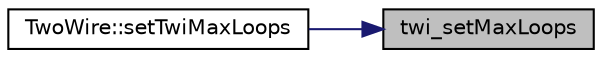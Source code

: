 digraph "twi_setMaxLoops"
{
 // LATEX_PDF_SIZE
  edge [fontname="Helvetica",fontsize="10",labelfontname="Helvetica",labelfontsize="10"];
  node [fontname="Helvetica",fontsize="10",shape=record];
  rankdir="RL";
  Node1 [label="twi_setMaxLoops",height=0.2,width=0.4,color="black", fillcolor="grey75", style="filled", fontcolor="black",tooltip=" "];
  Node1 -> Node2 [dir="back",color="midnightblue",fontsize="10",style="solid",fontname="Helvetica"];
  Node2 [label="TwoWire::setTwiMaxLoops",height=0.2,width=0.4,color="black", fillcolor="white", style="filled",URL="$class_two_wire.html#ab499f4183b17cf34bc2191b519c1531d",tooltip=" "];
}
